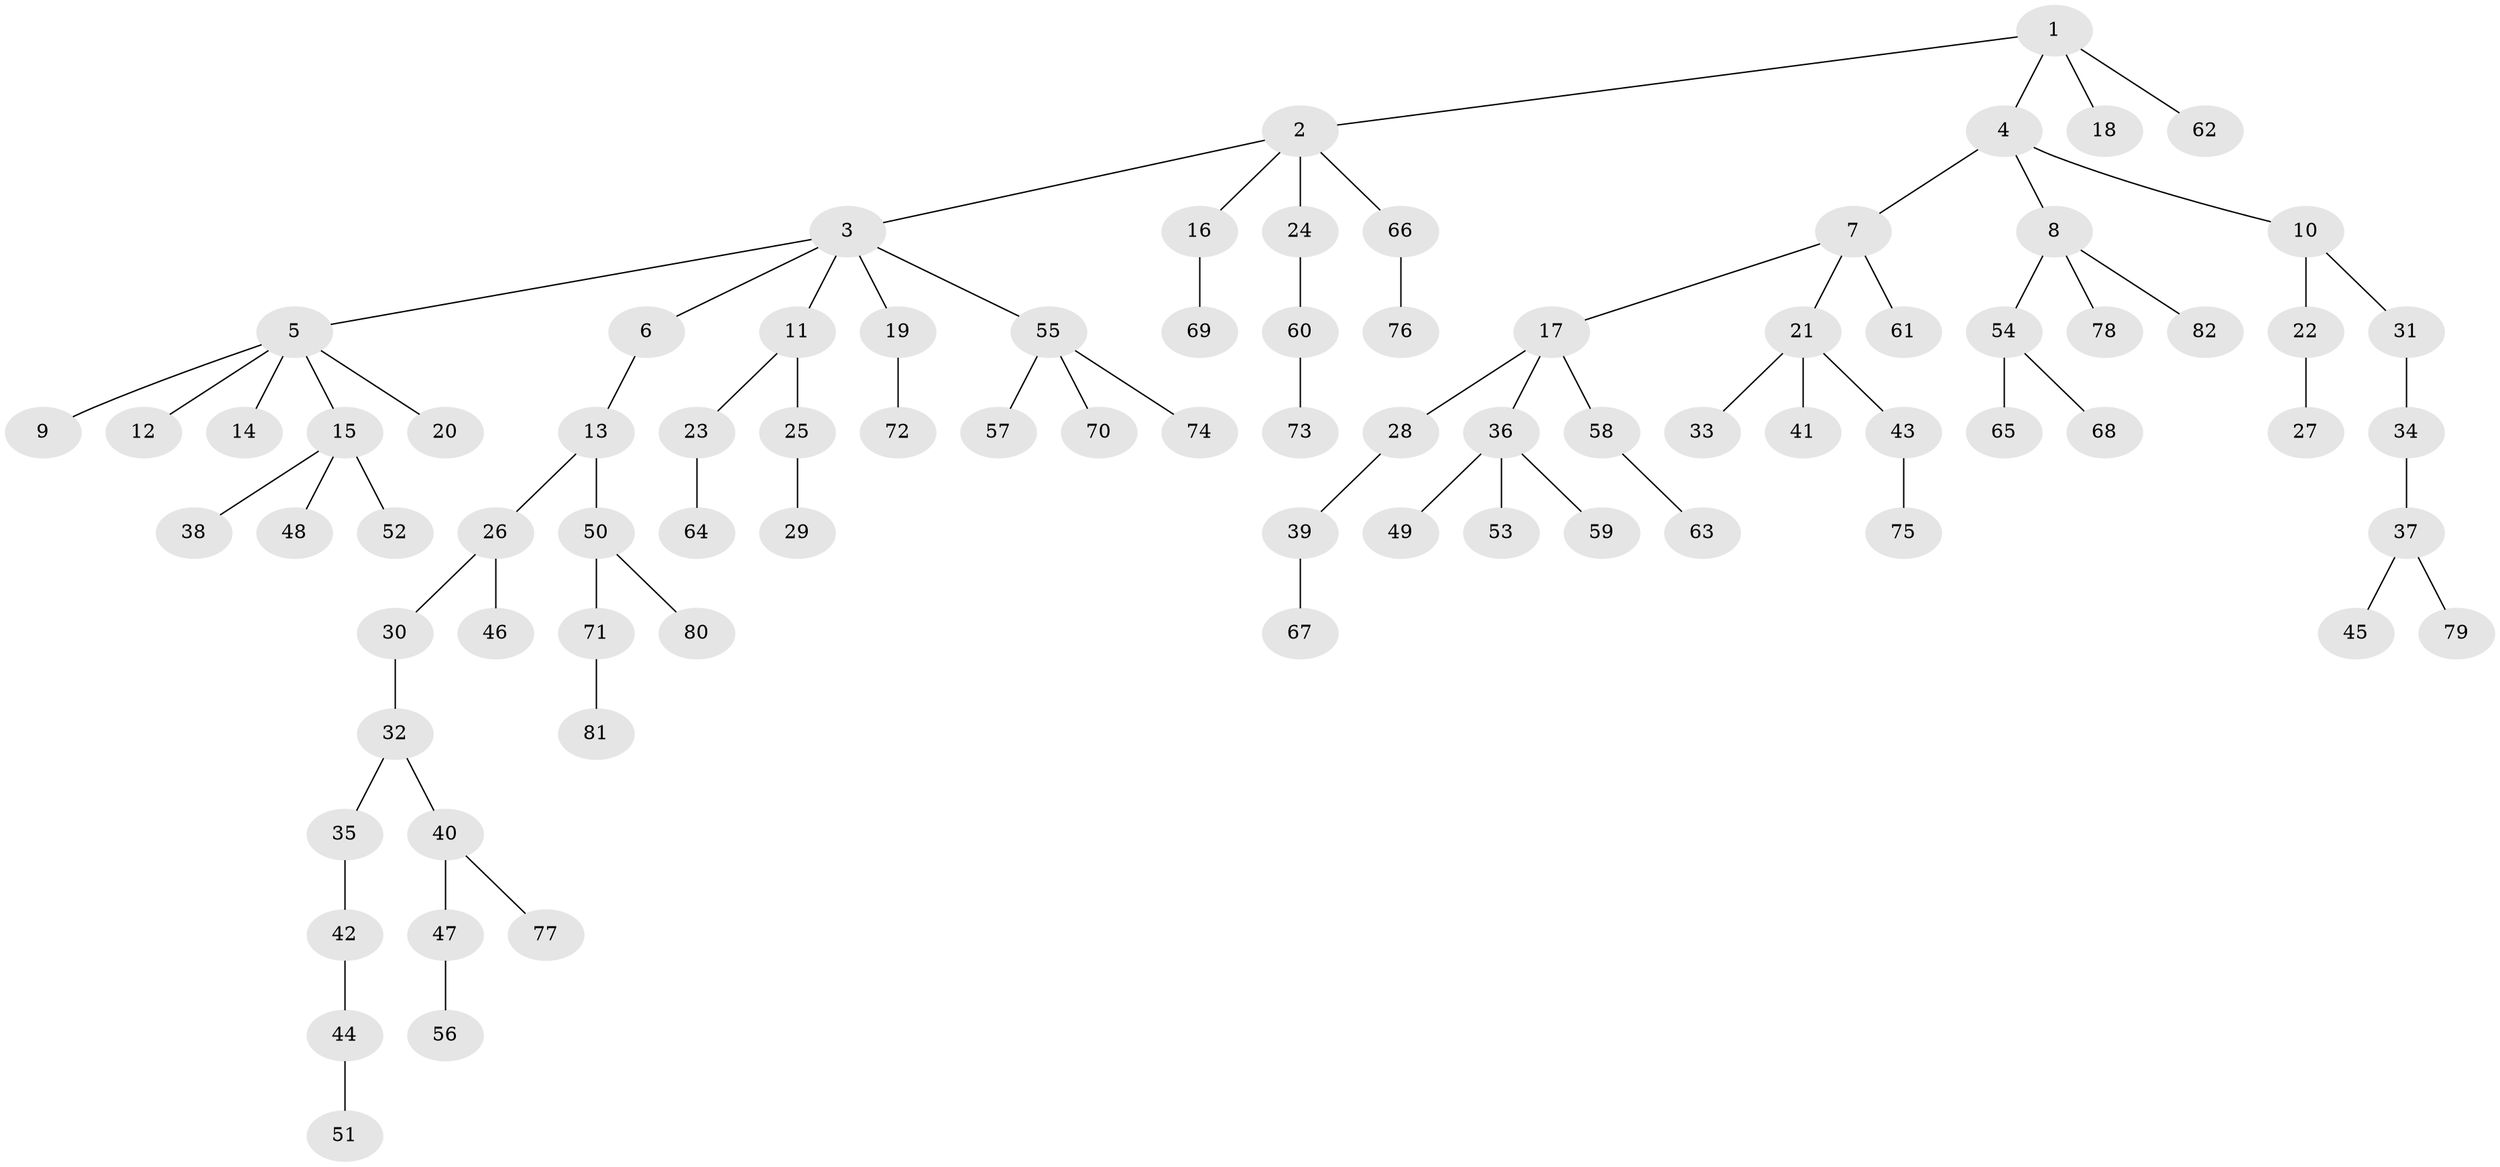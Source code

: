 // coarse degree distribution, {3: 0.16, 5: 0.04, 6: 0.02, 4: 0.04, 2: 0.26, 1: 0.48}
// Generated by graph-tools (version 1.1) at 2025/51/03/04/25 22:51:27]
// undirected, 82 vertices, 81 edges
graph export_dot {
  node [color=gray90,style=filled];
  1;
  2;
  3;
  4;
  5;
  6;
  7;
  8;
  9;
  10;
  11;
  12;
  13;
  14;
  15;
  16;
  17;
  18;
  19;
  20;
  21;
  22;
  23;
  24;
  25;
  26;
  27;
  28;
  29;
  30;
  31;
  32;
  33;
  34;
  35;
  36;
  37;
  38;
  39;
  40;
  41;
  42;
  43;
  44;
  45;
  46;
  47;
  48;
  49;
  50;
  51;
  52;
  53;
  54;
  55;
  56;
  57;
  58;
  59;
  60;
  61;
  62;
  63;
  64;
  65;
  66;
  67;
  68;
  69;
  70;
  71;
  72;
  73;
  74;
  75;
  76;
  77;
  78;
  79;
  80;
  81;
  82;
  1 -- 2;
  1 -- 4;
  1 -- 18;
  1 -- 62;
  2 -- 3;
  2 -- 16;
  2 -- 24;
  2 -- 66;
  3 -- 5;
  3 -- 6;
  3 -- 11;
  3 -- 19;
  3 -- 55;
  4 -- 7;
  4 -- 8;
  4 -- 10;
  5 -- 9;
  5 -- 12;
  5 -- 14;
  5 -- 15;
  5 -- 20;
  6 -- 13;
  7 -- 17;
  7 -- 21;
  7 -- 61;
  8 -- 54;
  8 -- 78;
  8 -- 82;
  10 -- 22;
  10 -- 31;
  11 -- 23;
  11 -- 25;
  13 -- 26;
  13 -- 50;
  15 -- 38;
  15 -- 48;
  15 -- 52;
  16 -- 69;
  17 -- 28;
  17 -- 36;
  17 -- 58;
  19 -- 72;
  21 -- 33;
  21 -- 41;
  21 -- 43;
  22 -- 27;
  23 -- 64;
  24 -- 60;
  25 -- 29;
  26 -- 30;
  26 -- 46;
  28 -- 39;
  30 -- 32;
  31 -- 34;
  32 -- 35;
  32 -- 40;
  34 -- 37;
  35 -- 42;
  36 -- 49;
  36 -- 53;
  36 -- 59;
  37 -- 45;
  37 -- 79;
  39 -- 67;
  40 -- 47;
  40 -- 77;
  42 -- 44;
  43 -- 75;
  44 -- 51;
  47 -- 56;
  50 -- 71;
  50 -- 80;
  54 -- 65;
  54 -- 68;
  55 -- 57;
  55 -- 70;
  55 -- 74;
  58 -- 63;
  60 -- 73;
  66 -- 76;
  71 -- 81;
}
